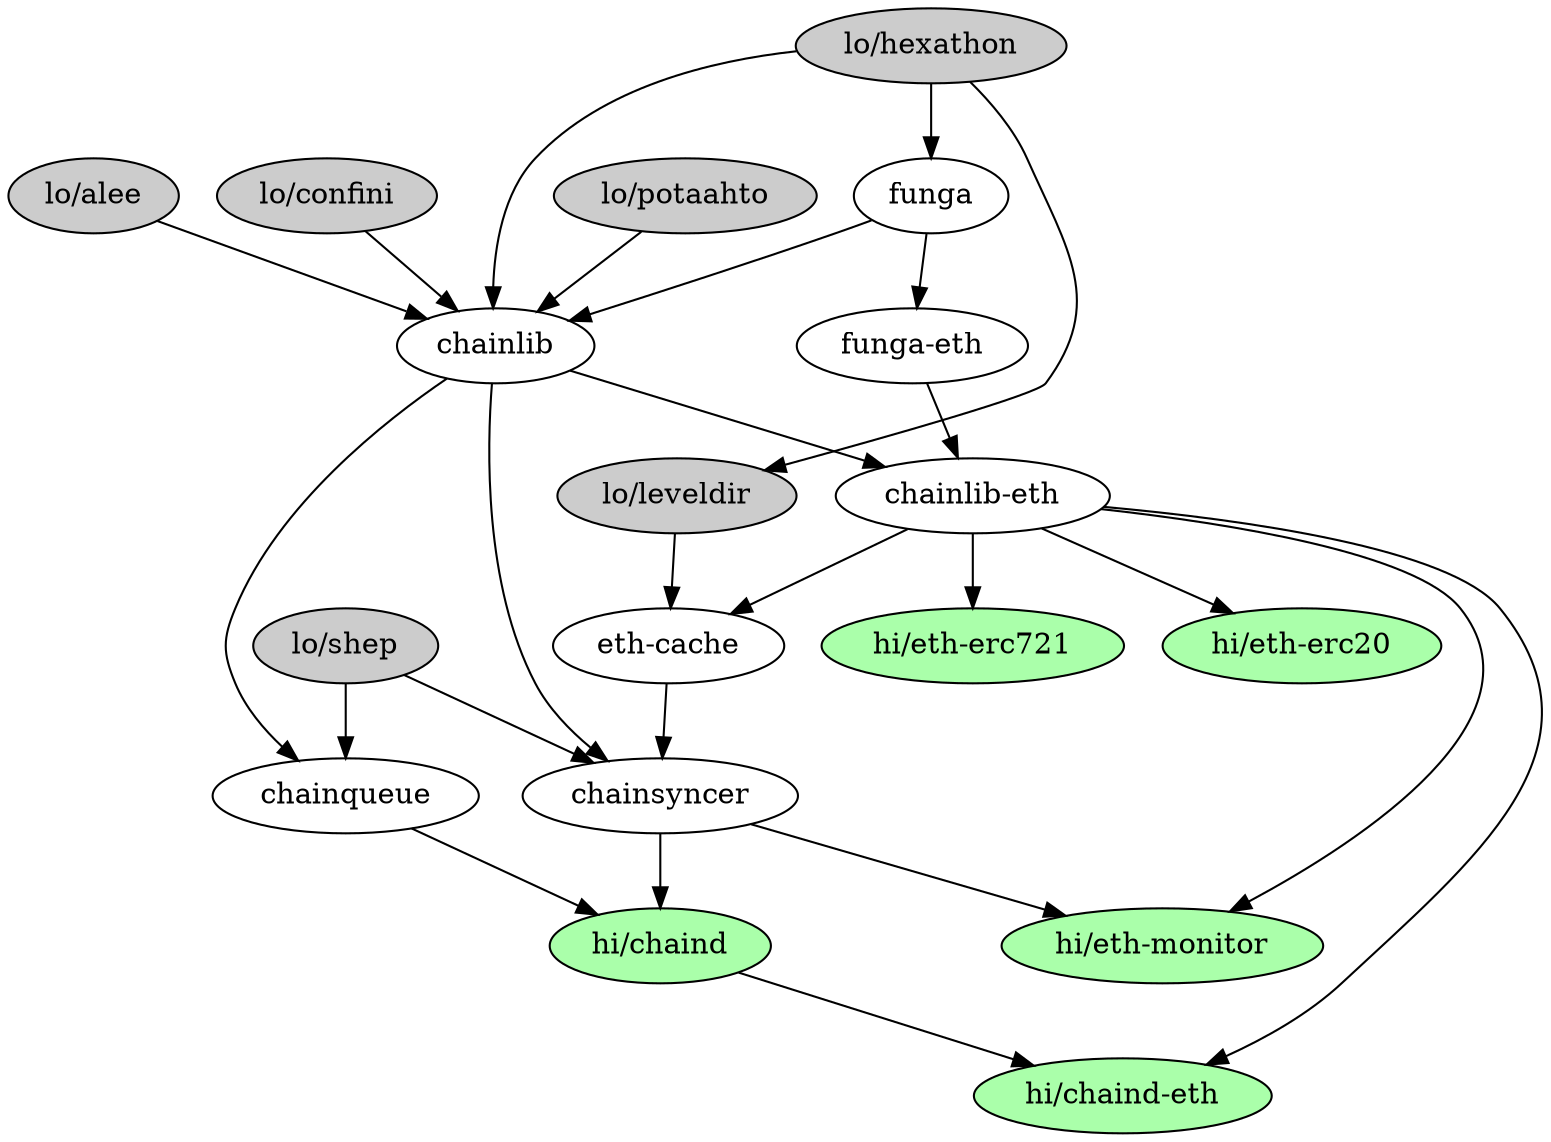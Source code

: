 digraph {
	confini [ label="lo/confini", style="filled"; fillcolor="#cccccc" ];
	hexathon [ label="lo/hexathon", style="filled"; fillcolor="#cccccc" ];
	potaahto [ label="lo/potaahto", style="filled"; fillcolor="#cccccc" ];
	leveldir [ label="lo/leveldir", style="filled"; fillcolor="#cccccc" ];
	shep [ label="lo/shep", style="filled"; fillcolor="#cccccc" ];
	aiee [ label="lo/alee", style="filled"; fillcolor="#cccccc" ];

	chainlib [ label="chainlib" ];
	chainlib_eth [ label="chainlib-eth" ];
	funga [ label="funga" ];
	funga_eth [ label="funga-eth" ];
	eth_cache [ label="eth-cache" ];
	chainsyncer [ label="chainsyncer" ];
	chainqueue [ label="chainqueue" ];

	chaind [ label="hi/chaind", style="filled", fillcolor="#aaffaa" ];
	chaind_eth [ label="hi/chaind-eth", style="filled", fillcolor="#aaffaa" ];

	eth_monitor [ label="hi/eth-monitor", style="filled", fillcolor="#aaffaa" ];

	eth_erc20 [ label="hi/eth-erc20", style="filled", fillcolor="#aaffaa" ];
	eth_erc721 [ label="hi/eth-erc721", style="filled", fillcolor="#aaffaa" ];

	aiee -> chainlib

	confini -> chainlib
	hexathon -> chainlib
	potaahto -> chainlib
	chainlib -> chainlib_eth
	
	hexathon -> funga
	funga -> funga_eth

	hexathon -> leveldir -> eth_cache

	chainlib -> chainsyncer
	chainlib -> chainqueue
	chainlib_eth -> eth_cache

	eth_cache -> chainsyncer
	shep -> chainsyncer
	shep -> chainqueue

	chainsyncer -> chaind
	chainqueue -> chaind
	chaind -> chaind_eth

	chainsyncer -> eth_monitor

	chainlib_eth -> eth_erc20
	chainlib_eth -> eth_erc721

	funga -> chainlib
	funga_eth -> chainlib_eth

	chainlib_eth -> eth_monitor
	chainlib_eth -> chaind_eth
}
